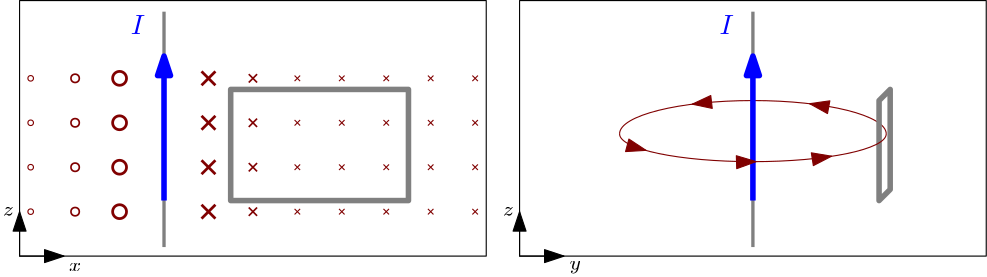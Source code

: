 <?xml version="1.0"?>
<!DOCTYPE ipe SYSTEM "ipe.dtd">
<ipe version="70218" creator="Ipe 7.2.28">
<info created="D:20241206134103" modified="D:20241211204511"/>
<ipestyle name="basic">
<symbol name="arrow/arc(spx)">
<path stroke="sym-stroke" fill="sym-stroke" pen="sym-pen">
0 0 m
-1 0.333 l
-1 -0.333 l
h
</path>
</symbol>
<symbol name="arrow/farc(spx)">
<path stroke="sym-stroke" fill="white" pen="sym-pen">
0 0 m
-1 0.333 l
-1 -0.333 l
h
</path>
</symbol>
<symbol name="arrow/ptarc(spx)">
<path stroke="sym-stroke" fill="sym-stroke" pen="sym-pen">
0 0 m
-1 0.333 l
-0.8 0 l
-1 -0.333 l
h
</path>
</symbol>
<symbol name="arrow/fptarc(spx)">
<path stroke="sym-stroke" fill="white" pen="sym-pen">
0 0 m
-1 0.333 l
-0.8 0 l
-1 -0.333 l
h
</path>
</symbol>
<symbol name="mark/circle(sx)" transformations="translations">
<path fill="sym-stroke">
0.6 0 0 0.6 0 0 e
0.4 0 0 0.4 0 0 e
</path>
</symbol>
<symbol name="mark/disk(sx)" transformations="translations">
<path fill="sym-stroke">
0.6 0 0 0.6 0 0 e
</path>
</symbol>
<symbol name="mark/fdisk(sfx)" transformations="translations">
<group>
<path fill="sym-fill">
0.5 0 0 0.5 0 0 e
</path>
<path fill="sym-stroke" fillrule="eofill">
0.6 0 0 0.6 0 0 e
0.4 0 0 0.4 0 0 e
</path>
</group>
</symbol>
<symbol name="mark/box(sx)" transformations="translations">
<path fill="sym-stroke" fillrule="eofill">
-0.6 -0.6 m
0.6 -0.6 l
0.6 0.6 l
-0.6 0.6 l
h
-0.4 -0.4 m
0.4 -0.4 l
0.4 0.4 l
-0.4 0.4 l
h
</path>
</symbol>
<symbol name="mark/square(sx)" transformations="translations">
<path fill="sym-stroke">
-0.6 -0.6 m
0.6 -0.6 l
0.6 0.6 l
-0.6 0.6 l
h
</path>
</symbol>
<symbol name="mark/fsquare(sfx)" transformations="translations">
<group>
<path fill="sym-fill">
-0.5 -0.5 m
0.5 -0.5 l
0.5 0.5 l
-0.5 0.5 l
h
</path>
<path fill="sym-stroke" fillrule="eofill">
-0.6 -0.6 m
0.6 -0.6 l
0.6 0.6 l
-0.6 0.6 l
h
-0.4 -0.4 m
0.4 -0.4 l
0.4 0.4 l
-0.4 0.4 l
h
</path>
</group>
</symbol>
<symbol name="mark/cross(sx)" transformations="translations">
<group>
<path fill="sym-stroke">
-0.43 -0.57 m
0.57 0.43 l
0.43 0.57 l
-0.57 -0.43 l
h
</path>
<path fill="sym-stroke">
-0.43 0.57 m
0.57 -0.43 l
0.43 -0.57 l
-0.57 0.43 l
h
</path>
</group>
</symbol>
<symbol name="arrow/fnormal(spx)">
<path stroke="sym-stroke" fill="white" pen="sym-pen">
0 0 m
-1 0.333 l
-1 -0.333 l
h
</path>
</symbol>
<symbol name="arrow/pointed(spx)">
<path stroke="sym-stroke" fill="sym-stroke" pen="sym-pen">
0 0 m
-1 0.333 l
-0.8 0 l
-1 -0.333 l
h
</path>
</symbol>
<symbol name="arrow/fpointed(spx)">
<path stroke="sym-stroke" fill="white" pen="sym-pen">
0 0 m
-1 0.333 l
-0.8 0 l
-1 -0.333 l
h
</path>
</symbol>
<symbol name="arrow/linear(spx)">
<path stroke="sym-stroke" pen="sym-pen">
-1 0.333 m
0 0 l
-1 -0.333 l
</path>
</symbol>
<symbol name="arrow/fdouble(spx)">
<path stroke="sym-stroke" fill="white" pen="sym-pen">
0 0 m
-1 0.333 l
-1 -0.333 l
h
-1 0 m
-2 0.333 l
-2 -0.333 l
h
</path>
</symbol>
<symbol name="arrow/double(spx)">
<path stroke="sym-stroke" fill="sym-stroke" pen="sym-pen">
0 0 m
-1 0.333 l
-1 -0.333 l
h
-1 0 m
-2 0.333 l
-2 -0.333 l
h
</path>
</symbol>
<symbol name="arrow/mid-normal(spx)">
<path stroke="sym-stroke" fill="sym-stroke" pen="sym-pen">
0.5 0 m
-0.5 0.333 l
-0.5 -0.333 l
h
</path>
</symbol>
<symbol name="arrow/mid-fnormal(spx)">
<path stroke="sym-stroke" fill="white" pen="sym-pen">
0.5 0 m
-0.5 0.333 l
-0.5 -0.333 l
h
</path>
</symbol>
<symbol name="arrow/mid-pointed(spx)">
<path stroke="sym-stroke" fill="sym-stroke" pen="sym-pen">
0.5 0 m
-0.5 0.333 l
-0.3 0 l
-0.5 -0.333 l
h
</path>
</symbol>
<symbol name="arrow/mid-fpointed(spx)">
<path stroke="sym-stroke" fill="white" pen="sym-pen">
0.5 0 m
-0.5 0.333 l
-0.3 0 l
-0.5 -0.333 l
h
</path>
</symbol>
<symbol name="arrow/mid-double(spx)">
<path stroke="sym-stroke" fill="sym-stroke" pen="sym-pen">
1 0 m
0 0.333 l
0 -0.333 l
h
0 0 m
-1 0.333 l
-1 -0.333 l
h
</path>
</symbol>
<symbol name="arrow/mid-fdouble(spx)">
<path stroke="sym-stroke" fill="white" pen="sym-pen">
1 0 m
0 0.333 l
0 -0.333 l
h
0 0 m
-1 0.333 l
-1 -0.333 l
h
</path>
</symbol>
<anglesize name="22.5 deg" value="22.5"/>
<anglesize name="30 deg" value="30"/>
<anglesize name="45 deg" value="45"/>
<anglesize name="60 deg" value="60"/>
<anglesize name="90 deg" value="90"/>
<arrowsize name="large" value="10"/>
<arrowsize name="small" value="5"/>
<arrowsize name="tiny" value="3"/>
<color name="blue" value="0 0 1"/>
<color name="brown" value="0.647 0.165 0.165"/>
<color name="darkblue" value="0 0 0.545"/>
<color name="darkcyan" value="0 0.545 0.545"/>
<color name="darkgray" value="0.663"/>
<color name="darkgreen" value="0 0.392 0"/>
<color name="darkmagenta" value="0.545 0 0.545"/>
<color name="darkorange" value="1 0.549 0"/>
<color name="darkred" value="0.545 0 0"/>
<color name="gold" value="1 0.843 0"/>
<color name="gray" value="0.745"/>
<color name="green" value="0 1 0"/>
<color name="lightblue" value="0.678 0.847 0.902"/>
<color name="lightcyan" value="0.878 1 1"/>
<color name="lightgray" value="0.827"/>
<color name="lightgreen" value="0.565 0.933 0.565"/>
<color name="lightyellow" value="1 1 0.878"/>
<color name="navy" value="0 0 0.502"/>
<color name="orange" value="1 0.647 0"/>
<color name="pink" value="1 0.753 0.796"/>
<color name="purple" value="0.627 0.125 0.941"/>
<color name="red" value="1 0 0"/>
<color name="seagreen" value="0.18 0.545 0.341"/>
<color name="turquoise" value="0.251 0.878 0.816"/>
<color name="violet" value="0.933 0.51 0.933"/>
<color name="yellow" value="1 1 0"/>
<dashstyle name="dash dot dotted" value="[4 2 1 2 1 2] 0"/>
<dashstyle name="dash dotted" value="[4 2 1 2] 0"/>
<dashstyle name="dashed" value="[4] 0"/>
<dashstyle name="dotted" value="[1 3] 0"/>
<gridsize name="10 pts (~3.5 mm)" value="10"/>
<gridsize name="14 pts (~5 mm)" value="14"/>
<gridsize name="16 pts (~6 mm)" value="16"/>
<gridsize name="20 pts (~7 mm)" value="20"/>
<gridsize name="28 pts (~10 mm)" value="28"/>
<gridsize name="32 pts (~12 mm)" value="32"/>
<gridsize name="4 pts" value="4"/>
<gridsize name="56 pts (~20 mm)" value="56"/>
<gridsize name="8 pts (~3 mm)" value="8"/>
<opacity name="10%" value="0.1"/>
<opacity name="30%" value="0.3"/>
<opacity name="50%" value="0.5"/>
<opacity name="75%" value="0.75"/>
<pen name="fat" value="1.2"/>
<pen name="heavier" value="0.8"/>
<pen name="ultrafat" value="2"/>
<symbolsize name="large" value="5"/>
<symbolsize name="small" value="2"/>
<symbolsize name="tiny" value="1.1"/>
<textsize name="Huge" value="\Huge"/>
<textsize name="LARGE" value="\LARGE"/>
<textsize name="Large" value="\Large"/>
<textsize name="footnote" value="\footnotesize"/>
<textsize name="huge" value="\huge"/>
<textsize name="large" value="\large"/>
<textsize name="script" value="\scriptsize"/>
<textsize name="small" value="\small"/>
<textsize name="tiny" value="\tiny"/>
<textstyle name="center" begin="\begin{center}" end="\end{center}"/>
<textstyle name="item" begin="\begin{itemize}\item{}" end="\end{itemize}"/>
<textstyle name="itemize" begin="\begin{itemize}" end="\end{itemize}"/>
<tiling name="falling" angle="-60" step="4" width="1"/>
<tiling name="rising" angle="30" step="4" width="1"/>
</ipestyle>
<page>
<layer name="alpha"/>
<view layers="alpha" active="alpha"/>
<path layer="alpha" matrix="1 0 0 0.25 32 465" stroke="0.502 0 0">
292 620 m
48 0 0 -48 340 620 388 620 a
</path>
<path matrix="1 0 0 0.662037 0 208.519" stroke="0.502" pen="fat">
160 560 m
160 688 l
</path>
<path stroke="0 0 1" pen="ultrafat" arrow="normal/normal">
160 596 m
160 648 l
</path>
<text transformations="translations" pos="148 656" stroke="0 0 1" type="label" width="5.161" height="6.808" depth="0" valign="baseline" style="math">I</text>
<use name="mark/circle(sx)" pos="144 640" size="large" stroke="0.502 0 0"/>
<use name="mark/circle(sx)" pos="144 624" size="large" stroke="0.502 0 0"/>
<use name="mark/circle(sx)" pos="144 608" size="large" stroke="0.502 0 0"/>
<use name="mark/circle(sx)" pos="144 592" size="large" stroke="0.502 0 0"/>
<use name="mark/circle(sx)" pos="128 640" size="normal" stroke="0.502 0 0"/>
<use name="mark/circle(sx)" pos="128 624" size="normal" stroke="0.502 0 0"/>
<use name="mark/circle(sx)" pos="128 608" size="normal" stroke="0.502 0 0"/>
<use name="mark/circle(sx)" pos="128 592" size="normal" stroke="0.502 0 0"/>
<use name="mark/circle(sx)" pos="112 640" size="small" stroke="0.502 0 0"/>
<use name="mark/circle(sx)" pos="112 624" size="small" stroke="0.502 0 0"/>
<use name="mark/circle(sx)" pos="112 608" size="small" stroke="0.502 0 0"/>
<use name="mark/circle(sx)" pos="112 592" size="small" stroke="0.502 0 0"/>
<use name="mark/cross(sx)" pos="176 592" size="large" stroke="0.502 0 0"/>
<use name="mark/cross(sx)" pos="176 608" size="large" stroke="0.502 0 0"/>
<use name="mark/cross(sx)" pos="176 624" size="large" stroke="0.502 0 0"/>
<use name="mark/cross(sx)" pos="176 640" size="large" stroke="0.502 0 0"/>
<use name="mark/cross(sx)" pos="192 592" size="normal" stroke="0.502 0 0"/>
<use name="mark/cross(sx)" pos="192 608" size="normal" stroke="0.502 0 0"/>
<use name="mark/cross(sx)" pos="192 624" size="normal" stroke="0.502 0 0"/>
<use name="mark/cross(sx)" pos="192 640" size="normal" stroke="0.502 0 0"/>
<use name="mark/cross(sx)" pos="208 640" size="small" stroke="0.502 0 0"/>
<use name="mark/cross(sx)" pos="208 624" size="small" stroke="0.502 0 0"/>
<use name="mark/cross(sx)" pos="208 608" size="small" stroke="0.502 0 0"/>
<use name="mark/cross(sx)" pos="208 592" size="small" stroke="0.502 0 0"/>
<path matrix="1 0 0 1 -40 0" stroke="0.502" pen="ultrafat">
288 596 m
288 636 l
224 636 l
224 596 l
h
</path>
<use matrix="1 0 0 1 16 0" name="mark/cross(sx)" pos="208 640" size="small" stroke="0.502 0 0"/>
<use matrix="1 0 0 1 16 0" name="mark/cross(sx)" pos="208 624" size="small" stroke="0.502 0 0"/>
<use matrix="1 0 0 1 16 0" name="mark/cross(sx)" pos="208 608" size="small" stroke="0.502 0 0"/>
<use matrix="1 0 0 1 16 0" name="mark/cross(sx)" pos="208 592" size="small" stroke="0.502 0 0"/>
<use matrix="1 0 0 1 32 0" name="mark/cross(sx)" pos="208 640" size="small" stroke="0.502 0 0"/>
<use matrix="1 0 0 1 32 0" name="mark/cross(sx)" pos="208 624" size="small" stroke="0.502 0 0"/>
<use matrix="1 0 0 1 32 0" name="mark/cross(sx)" pos="208 608" size="small" stroke="0.502 0 0"/>
<use matrix="1 0 0 1 32 0" name="mark/cross(sx)" pos="208 592" size="small" stroke="0.502 0 0"/>
<use matrix="1 0 0 1 48 0" name="mark/cross(sx)" pos="208 640" size="small" stroke="0.502 0 0"/>
<use matrix="1 0 0 1 48 0" name="mark/cross(sx)" pos="208 624" size="small" stroke="0.502 0 0"/>
<use matrix="1 0 0 1 48 0" name="mark/cross(sx)" pos="208 608" size="small" stroke="0.502 0 0"/>
<use matrix="1 0 0 1 48 0" name="mark/cross(sx)" pos="208 592" size="small" stroke="0.502 0 0"/>
<use matrix="1 0 0 1 64 0" name="mark/cross(sx)" pos="208 640" size="small" stroke="0.502 0 0"/>
<use matrix="1 0 0 1 64 0" name="mark/cross(sx)" pos="208 624" size="small" stroke="0.502 0 0"/>
<use matrix="1 0 0 1 64 0" name="mark/cross(sx)" pos="208 608" size="small" stroke="0.502 0 0"/>
<use matrix="1 0 0 1 64 0" name="mark/cross(sx)" pos="208 592" size="small" stroke="0.502 0 0"/>
<path stroke="0">
108 668 m
108 576 l
276 576 l
276 668 l
h
</path>
<path matrix="1 0 0 1 180 0" stroke="0">
108 668 m
108 576 l
276 576 l
276 668 l
h
</path>
<path stroke="0" arrow="normal/normal" rarrow="normal/normal">
108 592 m
108 576 l
124 576 l
</path>
<path matrix="1 0 0 1 180 0" stroke="0" arrow="normal/normal" rarrow="normal/normal">
108 592 m
108 576 l
124 576 l
</path>
<text transformations="translations" pos="104 592" stroke="0" type="label" width="4.092" height="3.003" depth="0" halign="center" valign="center" size="script" style="math">z</text>
<text matrix="1 0 0 1 24 -20" transformations="translations" pos="104 592" stroke="0" type="label" width="4.518" height="3.003" depth="0" halign="center" valign="center" size="script" style="math">x</text>
<text matrix="1 0 0 1 180 0" transformations="translations" pos="104 592" stroke="0" type="label" width="4.092" height="3.003" depth="0" halign="center" valign="center" size="script" style="math">z</text>
<text matrix="1 0 0 1 204 -20" transformations="translations" pos="104 592" stroke="0" type="label" width="4.291" height="3.009" depth="1.35" halign="center" valign="center" size="script" style="math">y</text>
<path matrix="1 0 0 0.662037 212 208.519" stroke="0.502" pen="fat">
160 560 m
160 688 l
</path>
<path matrix="1 0 0 1 212 0" stroke="0 0 1" pen="ultrafat" arrow="normal/normal">
160 596 m
160 648 l
</path>
<text matrix="1 0 0 1 212 0" transformations="translations" pos="148 656" stroke="0 0 1" type="label" width="5.161" height="6.808" depth="0" valign="baseline" style="math">I</text>
<path matrix="1 0 0 1 233.42 0" stroke="0.502" pen="ultrafat">
184 596 m
184 632 l
188 636 l
188 600 l
h
</path>
<path matrix="1 0 0 -0.208333 32 749.167" stroke="0.502 0 0">
292 620 m
48 0 0 -48 340 620 388 620 a
</path>
<path matrix="1 0 0 1 32 0" stroke="0.502 0 0" arrow="normal/normal">
339.221 609.959 m
341.104 610.014 l
</path>
<path matrix="1 0 0 1 32 0" stroke="0.502 0 0" arrow="normal/normal">
361.583 630.663 m
360.393 630.884 l
</path>
<path matrix="1 0 0 1 32 0" stroke="0.502 0 0" arrow="normal/normal">
320.188 630.928 m
318.137 630.691 l
</path>
<path matrix="1 0 0 1 32 0" stroke="0.502 0 0" arrow="normal/normal">
367.784 611.887 m
368.31 611.97 l
</path>
<path matrix="1 0 0 1 32 0" stroke="0.502 0 0" arrow="normal/normal">
301.191 614.162 m
301.52 614.074 l
</path>
</page>
</ipe>
